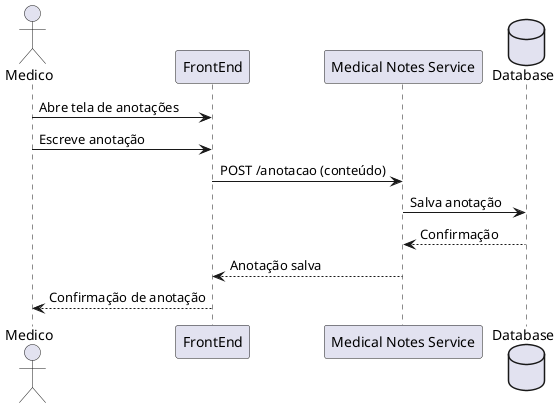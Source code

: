 @startuml RF05_Anotacoes
actor Medico
participant "FrontEnd" as Frontend
participant "Medical Notes Service" as NotesService
database "Database" as DB

Medico -> Frontend : Abre tela de anotações
Medico -> Frontend : Escreve anotação
Frontend -> NotesService : POST /anotacao (conteúdo)
NotesService -> DB : Salva anotação
DB --> NotesService : Confirmação
NotesService --> Frontend : Anotação salva
Frontend --> Medico : Confirmação de anotação

@enduml
